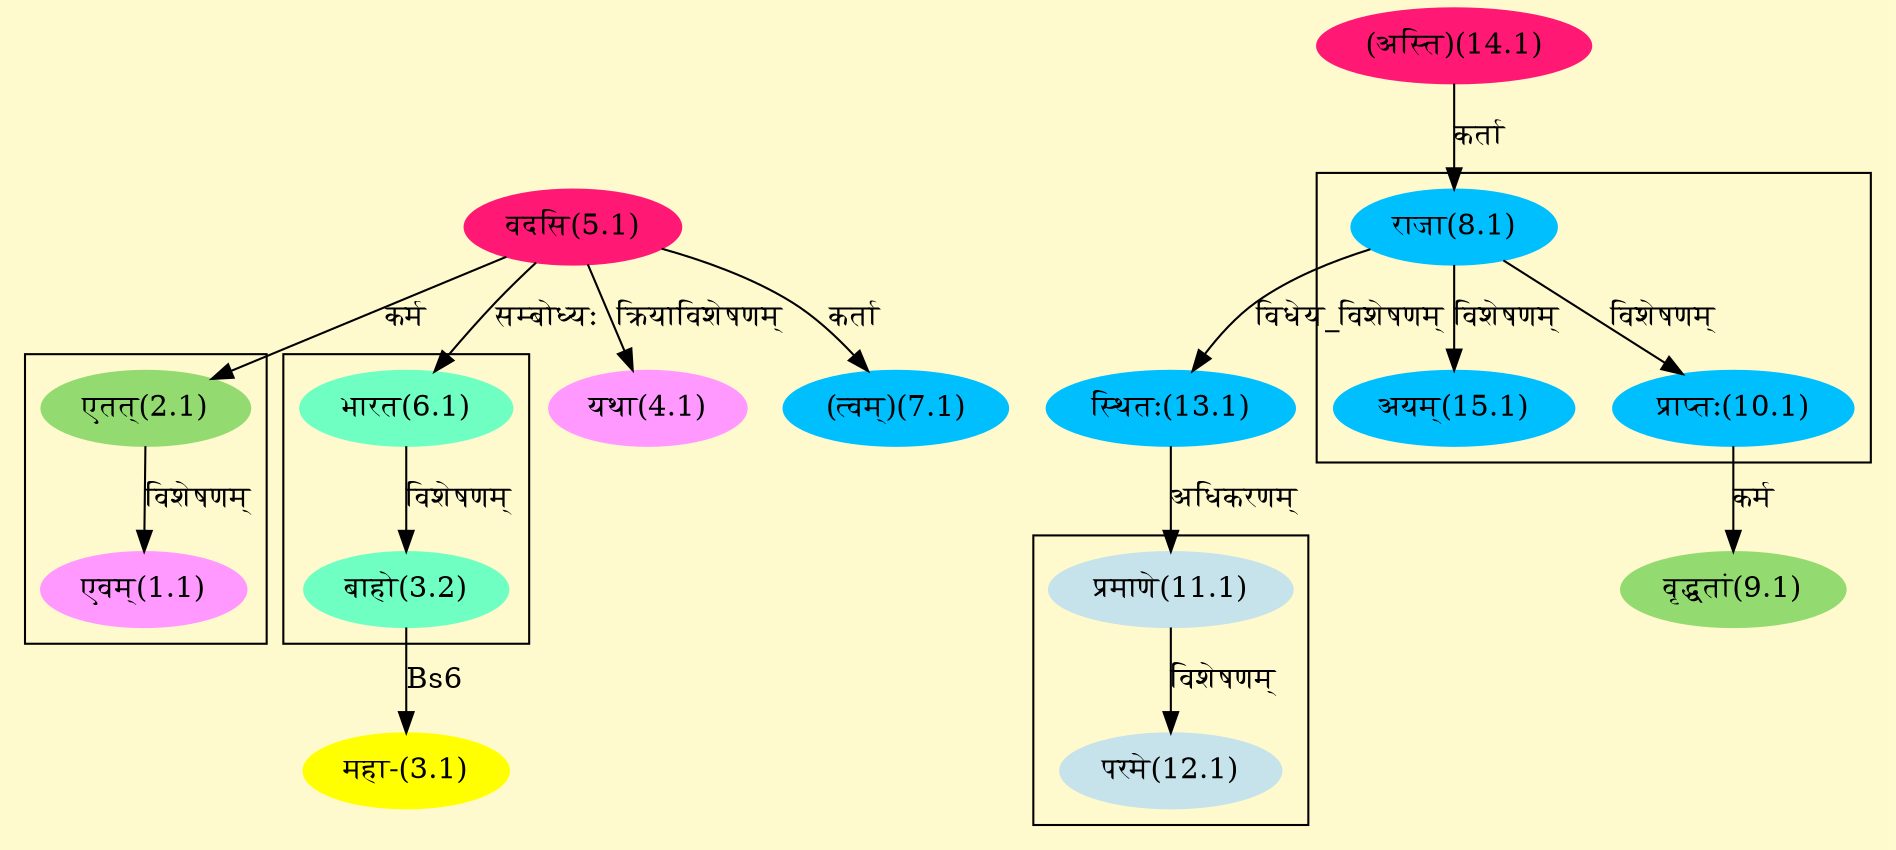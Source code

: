 digraph G{
rankdir=BT;
 compound=true;
 bgcolor="lemonchiffon1";

subgraph cluster_1{
Node1_1 [style=filled, color="#FF99FF" label = "एवम्(1.1)"]
Node2_1 [style=filled, color="#93DB70" label = "एतत्(2.1)"]

}

subgraph cluster_2{
Node3_2 [style=filled, color="#6FFFC3" label = "बाहो(3.2)"]
Node6_1 [style=filled, color="#6FFFC3" label = "भारत(6.1)"]

}

subgraph cluster_3{
Node10_1 [style=filled, color="#00BFFF" label = "प्राप्तः(10.1)"]
Node8_1 [style=filled, color="#00BFFF" label = "राजा(8.1)"]
Node15_1 [style=filled, color="#00BFFF" label = "अयम्(15.1)"]

}

subgraph cluster_4{
Node12_1 [style=filled, color="#C6E2EB" label = "परमे(12.1)"]
Node11_1 [style=filled, color="#C6E2EB" label = "प्रमाणे(11.1)"]

}
Node2_1 [style=filled, color="#93DB70" label = "एतत्(2.1)"]
Node5_1 [style=filled, color="#FF1975" label = "वदसि(5.1)"]
Node3_1 [style=filled, color="#FFFF00" label = "महा-(3.1)"]
Node3_2 [style=filled, color="#6FFFC3" label = "बाहो(3.2)"]
Node4_1 [style=filled, color="#FF99FF" label = "यथा(4.1)"]
Node7_1 [style=filled, color="#00BFFF" label = "(त्वम्)(7.1)"]
Node [style=filled, color="" label = "()"]
Node6_1 [style=filled, color="#6FFFC3" label = "भारत(6.1)"]
Node8_1 [style=filled, color="#00BFFF" label = "राजा(8.1)"]
Node14_1 [style=filled, color="#FF1975" label = "(अस्ति)(14.1)"]
Node9_1 [style=filled, color="#93DB70" label = "वृद्धतां(9.1)"]
Node10_1 [style=filled, color="#00BFFF" label = "प्राप्तः(10.1)"]
Node11_1 [style=filled, color="#C6E2EB" label = "प्रमाणे(11.1)"]
Node13_1 [style=filled, color="#00BFFF" label = "स्थितः(13.1)"]
/* Start of Relations section */

Node1_1 -> Node2_1 [  label="विशेषणम्"  dir="back" ]
Node2_1 -> Node5_1 [  label="कर्म"  dir="back" ]
Node3_1 -> Node3_2 [  label="Bs6"  dir="back" ]
Node3_2 -> Node6_1 [  label="विशेषणम्"  dir="back" ]
Node4_1 -> Node5_1 [  label="क्रियाविशेषणम्"  dir="back" ]
Node6_1 -> Node5_1 [  label="सम्बोध्यः"  dir="back" ]
Node7_1 -> Node5_1 [  label="कर्ता"  dir="back" ]
Node8_1 -> Node14_1 [  label="कर्ता"  dir="back" ]
Node9_1 -> Node10_1 [  label="कर्म"  dir="back" ]
Node10_1 -> Node8_1 [  label="विशेषणम्"  dir="back" ]
Node11_1 -> Node13_1 [  label="अधिकरणम्"  dir="back" ]
Node12_1 -> Node11_1 [  label="विशेषणम्"  dir="back" ]
Node13_1 -> Node8_1 [  label="विधेय_विशेषणम्"  dir="back" ]
Node15_1 -> Node8_1 [  label="विशेषणम्"  dir="back" ]
}
